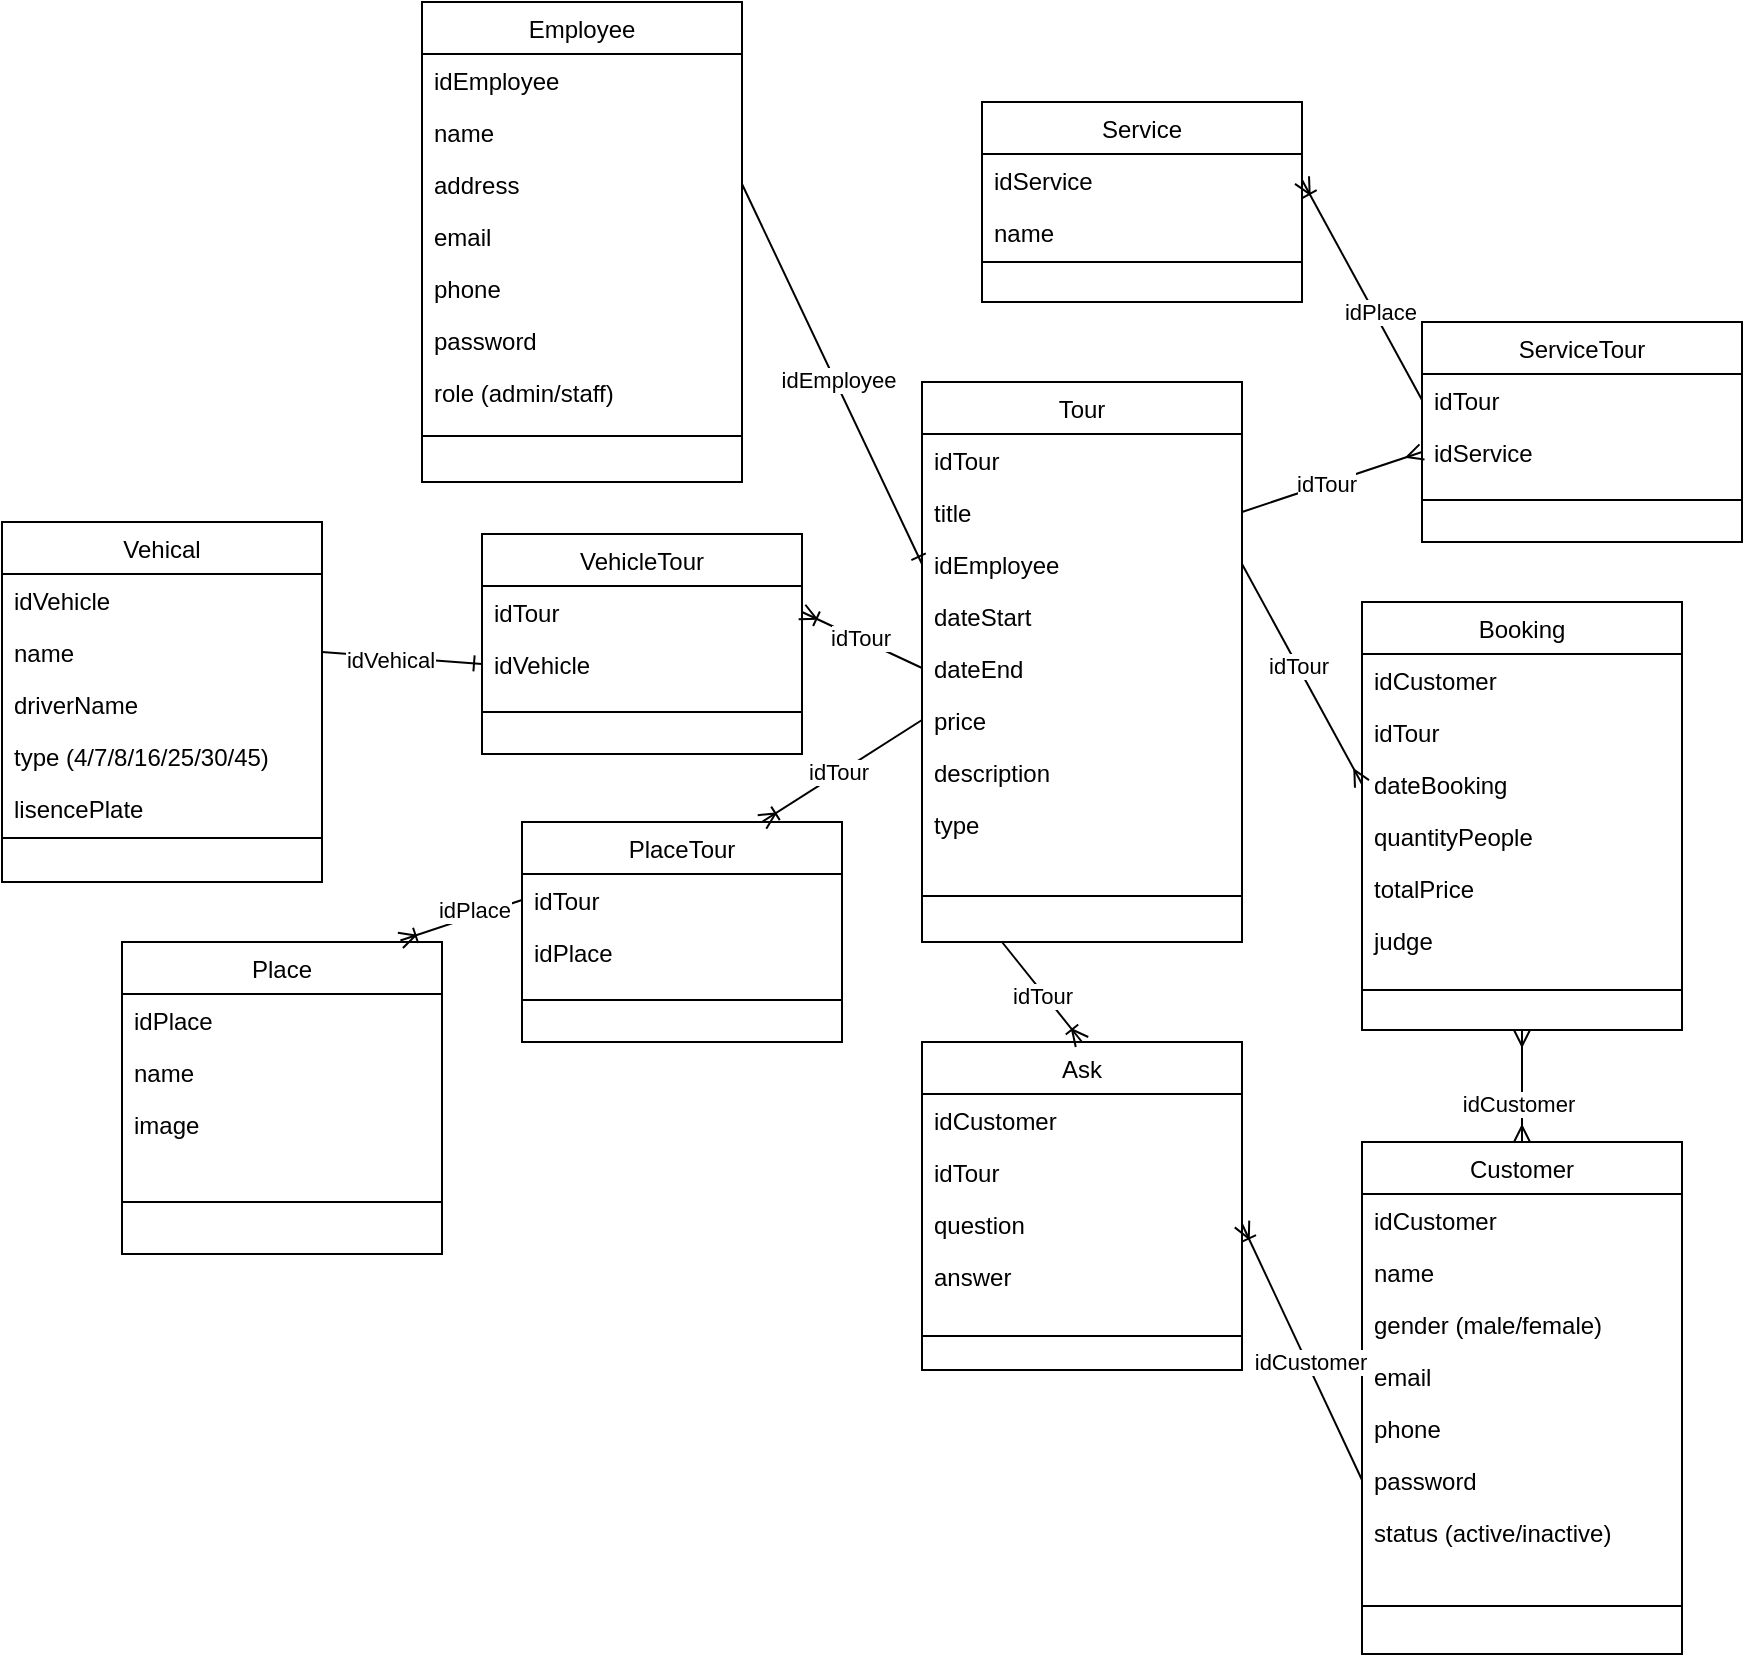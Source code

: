 <mxfile version="20.2.2" type="device"><diagram id="C5RBs43oDa-KdzZeNtuy" name="Page-1"><mxGraphModel dx="2290" dy="963" grid="1" gridSize="10" guides="1" tooltips="1" connect="1" arrows="1" fold="1" page="0" pageScale="1" pageWidth="827" pageHeight="1169" background="none" math="0" shadow="0"><root><mxCell id="WIyWlLk6GJQsqaUBKTNV-0"/><mxCell id="WIyWlLk6GJQsqaUBKTNV-1" parent="WIyWlLk6GJQsqaUBKTNV-0"/><mxCell id="zkfFHV4jXpPFQw0GAbJ--0" value="Employee" style="swimlane;fontStyle=0;align=center;verticalAlign=top;childLayout=stackLayout;horizontal=1;startSize=26;horizontalStack=0;resizeParent=1;resizeLast=0;collapsible=1;marginBottom=0;rounded=0;shadow=0;strokeWidth=1;" parent="WIyWlLk6GJQsqaUBKTNV-1" vertex="1"><mxGeometry x="-200" y="-30" width="160" height="240" as="geometry"><mxRectangle x="230" y="140" width="160" height="26" as="alternateBounds"/></mxGeometry></mxCell><mxCell id="zkfFHV4jXpPFQw0GAbJ--1" value="idEmployee" style="text;align=left;verticalAlign=top;spacingLeft=4;spacingRight=4;overflow=hidden;rotatable=0;points=[[0,0.5],[1,0.5]];portConstraint=eastwest;" parent="zkfFHV4jXpPFQw0GAbJ--0" vertex="1"><mxGeometry y="26" width="160" height="26" as="geometry"/></mxCell><mxCell id="JnTo9AzAGRYdKncFdsCw-2" value="name" style="text;align=left;verticalAlign=top;spacingLeft=4;spacingRight=4;overflow=hidden;rotatable=0;points=[[0,0.5],[1,0.5]];portConstraint=eastwest;" parent="zkfFHV4jXpPFQw0GAbJ--0" vertex="1"><mxGeometry y="52" width="160" height="26" as="geometry"/></mxCell><mxCell id="JnTo9AzAGRYdKncFdsCw-1" value="address" style="text;align=left;verticalAlign=top;spacingLeft=4;spacingRight=4;overflow=hidden;rotatable=0;points=[[0,0.5],[1,0.5]];portConstraint=eastwest;rounded=0;shadow=0;html=0;" parent="zkfFHV4jXpPFQw0GAbJ--0" vertex="1"><mxGeometry y="78" width="160" height="26" as="geometry"/></mxCell><mxCell id="zkfFHV4jXpPFQw0GAbJ--3" value="email" style="text;align=left;verticalAlign=top;spacingLeft=4;spacingRight=4;overflow=hidden;rotatable=0;points=[[0,0.5],[1,0.5]];portConstraint=eastwest;rounded=0;shadow=0;html=0;" parent="zkfFHV4jXpPFQw0GAbJ--0" vertex="1"><mxGeometry y="104" width="160" height="26" as="geometry"/></mxCell><mxCell id="zkfFHV4jXpPFQw0GAbJ--2" value="phone" style="text;align=left;verticalAlign=top;spacingLeft=4;spacingRight=4;overflow=hidden;rotatable=0;points=[[0,0.5],[1,0.5]];portConstraint=eastwest;rounded=0;shadow=0;html=0;" parent="zkfFHV4jXpPFQw0GAbJ--0" vertex="1"><mxGeometry y="130" width="160" height="26" as="geometry"/></mxCell><mxCell id="p67cV8gVgtPu8d2yYtQo-17" value="password" style="text;align=left;verticalAlign=top;spacingLeft=4;spacingRight=4;overflow=hidden;rotatable=0;points=[[0,0.5],[1,0.5]];portConstraint=eastwest;" parent="zkfFHV4jXpPFQw0GAbJ--0" vertex="1"><mxGeometry y="156" width="160" height="26" as="geometry"/></mxCell><mxCell id="JnTo9AzAGRYdKncFdsCw-3" value="role (admin/staff)" style="text;align=left;verticalAlign=top;spacingLeft=4;spacingRight=4;overflow=hidden;rotatable=0;points=[[0,0.5],[1,0.5]];portConstraint=eastwest;" parent="zkfFHV4jXpPFQw0GAbJ--0" vertex="1"><mxGeometry y="182" width="160" height="26" as="geometry"/></mxCell><mxCell id="zkfFHV4jXpPFQw0GAbJ--4" value="" style="line;html=1;strokeWidth=1;align=left;verticalAlign=middle;spacingTop=-1;spacingLeft=3;spacingRight=3;rotatable=0;labelPosition=right;points=[];portConstraint=eastwest;" parent="zkfFHV4jXpPFQw0GAbJ--0" vertex="1"><mxGeometry y="208" width="160" height="18" as="geometry"/></mxCell><mxCell id="zkfFHV4jXpPFQw0GAbJ--17" value="Customer" style="swimlane;fontStyle=0;align=center;verticalAlign=top;childLayout=stackLayout;horizontal=1;startSize=26;horizontalStack=0;resizeParent=1;resizeLast=0;collapsible=1;marginBottom=0;rounded=0;shadow=0;strokeWidth=1;" parent="WIyWlLk6GJQsqaUBKTNV-1" vertex="1"><mxGeometry x="270" y="540" width="160" height="256" as="geometry"><mxRectangle x="550" y="140" width="160" height="26" as="alternateBounds"/></mxGeometry></mxCell><mxCell id="zkfFHV4jXpPFQw0GAbJ--18" value="idCustomer" style="text;align=left;verticalAlign=top;spacingLeft=4;spacingRight=4;overflow=hidden;rotatable=0;points=[[0,0.5],[1,0.5]];portConstraint=eastwest;" parent="zkfFHV4jXpPFQw0GAbJ--17" vertex="1"><mxGeometry y="26" width="160" height="26" as="geometry"/></mxCell><mxCell id="zkfFHV4jXpPFQw0GAbJ--19" value="name" style="text;align=left;verticalAlign=top;spacingLeft=4;spacingRight=4;overflow=hidden;rotatable=0;points=[[0,0.5],[1,0.5]];portConstraint=eastwest;rounded=0;shadow=0;html=0;" parent="zkfFHV4jXpPFQw0GAbJ--17" vertex="1"><mxGeometry y="52" width="160" height="26" as="geometry"/></mxCell><mxCell id="JnTo9AzAGRYdKncFdsCw-105" value="gender (male/female)" style="text;align=left;verticalAlign=top;spacingLeft=4;spacingRight=4;overflow=hidden;rotatable=0;points=[[0,0.5],[1,0.5]];portConstraint=eastwest;rounded=0;shadow=0;html=0;" parent="zkfFHV4jXpPFQw0GAbJ--17" vertex="1"><mxGeometry y="78" width="160" height="26" as="geometry"/></mxCell><mxCell id="zkfFHV4jXpPFQw0GAbJ--21" value="email" style="text;align=left;verticalAlign=top;spacingLeft=4;spacingRight=4;overflow=hidden;rotatable=0;points=[[0,0.5],[1,0.5]];portConstraint=eastwest;rounded=0;shadow=0;html=0;" parent="zkfFHV4jXpPFQw0GAbJ--17" vertex="1"><mxGeometry y="104" width="160" height="26" as="geometry"/></mxCell><mxCell id="zkfFHV4jXpPFQw0GAbJ--22" value="phone" style="text;align=left;verticalAlign=top;spacingLeft=4;spacingRight=4;overflow=hidden;rotatable=0;points=[[0,0.5],[1,0.5]];portConstraint=eastwest;rounded=0;shadow=0;html=0;" parent="zkfFHV4jXpPFQw0GAbJ--17" vertex="1"><mxGeometry y="130" width="160" height="26" as="geometry"/></mxCell><mxCell id="p67cV8gVgtPu8d2yYtQo-16" value="password" style="text;align=left;verticalAlign=top;spacingLeft=4;spacingRight=4;overflow=hidden;rotatable=0;points=[[0,0.5],[1,0.5]];portConstraint=eastwest;" parent="zkfFHV4jXpPFQw0GAbJ--17" vertex="1"><mxGeometry y="156" width="160" height="26" as="geometry"/></mxCell><mxCell id="zkfFHV4jXpPFQw0GAbJ--20" value="status (active/inactive)" style="text;align=left;verticalAlign=top;spacingLeft=4;spacingRight=4;overflow=hidden;rotatable=0;points=[[0,0.5],[1,0.5]];portConstraint=eastwest;rounded=0;shadow=0;html=0;" parent="zkfFHV4jXpPFQw0GAbJ--17" vertex="1"><mxGeometry y="182" width="160" height="26" as="geometry"/></mxCell><mxCell id="zkfFHV4jXpPFQw0GAbJ--23" value="" style="line;html=1;strokeWidth=1;align=left;verticalAlign=middle;spacingTop=-1;spacingLeft=3;spacingRight=3;rotatable=0;labelPosition=right;points=[];portConstraint=eastwest;" parent="zkfFHV4jXpPFQw0GAbJ--17" vertex="1"><mxGeometry y="208" width="160" height="48" as="geometry"/></mxCell><mxCell id="JnTo9AzAGRYdKncFdsCw-4" value="Tour" style="swimlane;fontStyle=0;align=center;verticalAlign=top;childLayout=stackLayout;horizontal=1;startSize=26;horizontalStack=0;resizeParent=1;resizeLast=0;collapsible=1;marginBottom=0;rounded=0;shadow=0;strokeWidth=1;" parent="WIyWlLk6GJQsqaUBKTNV-1" vertex="1"><mxGeometry x="50" y="160" width="160" height="280" as="geometry"><mxRectangle x="230" y="140" width="160" height="26" as="alternateBounds"/></mxGeometry></mxCell><mxCell id="JnTo9AzAGRYdKncFdsCw-5" value="idTour" style="text;align=left;verticalAlign=top;spacingLeft=4;spacingRight=4;overflow=hidden;rotatable=0;points=[[0,0.5],[1,0.5]];portConstraint=eastwest;" parent="JnTo9AzAGRYdKncFdsCw-4" vertex="1"><mxGeometry y="26" width="160" height="26" as="geometry"/></mxCell><mxCell id="JnTo9AzAGRYdKncFdsCw-6" value="title" style="text;align=left;verticalAlign=top;spacingLeft=4;spacingRight=4;overflow=hidden;rotatable=0;points=[[0,0.5],[1,0.5]];portConstraint=eastwest;" parent="JnTo9AzAGRYdKncFdsCw-4" vertex="1"><mxGeometry y="52" width="160" height="26" as="geometry"/></mxCell><mxCell id="JnTo9AzAGRYdKncFdsCw-10" value="idEmployee" style="text;align=left;verticalAlign=top;spacingLeft=4;spacingRight=4;overflow=hidden;rotatable=0;points=[[0,0.5],[1,0.5]];portConstraint=eastwest;" parent="JnTo9AzAGRYdKncFdsCw-4" vertex="1"><mxGeometry y="78" width="160" height="26" as="geometry"/></mxCell><mxCell id="JnTo9AzAGRYdKncFdsCw-12" value="dateStart" style="text;align=left;verticalAlign=top;spacingLeft=4;spacingRight=4;overflow=hidden;rotatable=0;points=[[0,0.5],[1,0.5]];portConstraint=eastwest;rounded=0;shadow=0;html=0;" parent="JnTo9AzAGRYdKncFdsCw-4" vertex="1"><mxGeometry y="104" width="160" height="26" as="geometry"/></mxCell><mxCell id="JnTo9AzAGRYdKncFdsCw-13" value="dateEnd" style="text;align=left;verticalAlign=top;spacingLeft=4;spacingRight=4;overflow=hidden;rotatable=0;points=[[0,0.5],[1,0.5]];portConstraint=eastwest;rounded=0;shadow=0;html=0;" parent="JnTo9AzAGRYdKncFdsCw-4" vertex="1"><mxGeometry y="130" width="160" height="26" as="geometry"/></mxCell><mxCell id="JnTo9AzAGRYdKncFdsCw-52" value="price" style="text;align=left;verticalAlign=top;spacingLeft=4;spacingRight=4;overflow=hidden;rotatable=0;points=[[0,0.5],[1,0.5]];portConstraint=eastwest;rounded=0;shadow=0;html=0;" parent="JnTo9AzAGRYdKncFdsCw-4" vertex="1"><mxGeometry y="156" width="160" height="26" as="geometry"/></mxCell><mxCell id="JnTo9AzAGRYdKncFdsCw-32" value="description" style="text;align=left;verticalAlign=top;spacingLeft=4;spacingRight=4;overflow=hidden;rotatable=0;points=[[0,0.5],[1,0.5]];portConstraint=eastwest;rounded=0;shadow=0;html=0;" parent="JnTo9AzAGRYdKncFdsCw-4" vertex="1"><mxGeometry y="182" width="160" height="26" as="geometry"/></mxCell><mxCell id="EtyASAX-h4wp_pGdXA6v-38" value="type" style="text;align=left;verticalAlign=top;spacingLeft=4;spacingRight=4;overflow=hidden;rotatable=0;points=[[0,0.5],[1,0.5]];portConstraint=eastwest;rounded=0;shadow=0;html=0;" parent="JnTo9AzAGRYdKncFdsCw-4" vertex="1"><mxGeometry y="208" width="160" height="26" as="geometry"/></mxCell><mxCell id="JnTo9AzAGRYdKncFdsCw-11" value="" style="line;html=1;strokeWidth=1;align=left;verticalAlign=middle;spacingTop=-1;spacingLeft=3;spacingRight=3;rotatable=0;labelPosition=right;points=[];portConstraint=eastwest;" parent="JnTo9AzAGRYdKncFdsCw-4" vertex="1"><mxGeometry y="234" width="160" height="46" as="geometry"/></mxCell><mxCell id="JnTo9AzAGRYdKncFdsCw-14" value="Place" style="swimlane;fontStyle=0;align=center;verticalAlign=top;childLayout=stackLayout;horizontal=1;startSize=26;horizontalStack=0;resizeParent=1;resizeLast=0;collapsible=1;marginBottom=0;rounded=0;shadow=0;strokeWidth=1;" parent="WIyWlLk6GJQsqaUBKTNV-1" vertex="1"><mxGeometry x="-350" y="440" width="160" height="156" as="geometry"><mxRectangle x="550" y="140" width="160" height="26" as="alternateBounds"/></mxGeometry></mxCell><mxCell id="JnTo9AzAGRYdKncFdsCw-15" value="idPlace" style="text;align=left;verticalAlign=top;spacingLeft=4;spacingRight=4;overflow=hidden;rotatable=0;points=[[0,0.5],[1,0.5]];portConstraint=eastwest;" parent="JnTo9AzAGRYdKncFdsCw-14" vertex="1"><mxGeometry y="26" width="160" height="26" as="geometry"/></mxCell><mxCell id="JnTo9AzAGRYdKncFdsCw-16" value="name" style="text;align=left;verticalAlign=top;spacingLeft=4;spacingRight=4;overflow=hidden;rotatable=0;points=[[0,0.5],[1,0.5]];portConstraint=eastwest;rounded=0;shadow=0;html=0;" parent="JnTo9AzAGRYdKncFdsCw-14" vertex="1"><mxGeometry y="52" width="160" height="26" as="geometry"/></mxCell><mxCell id="p67cV8gVgtPu8d2yYtQo-1" value="image" style="text;align=left;verticalAlign=top;spacingLeft=4;spacingRight=4;overflow=hidden;rotatable=0;points=[[0,0.5],[1,0.5]];portConstraint=eastwest;rounded=0;shadow=0;html=0;" parent="JnTo9AzAGRYdKncFdsCw-14" vertex="1"><mxGeometry y="78" width="160" height="26" as="geometry"/></mxCell><mxCell id="JnTo9AzAGRYdKncFdsCw-20" value="" style="line;html=1;strokeWidth=1;align=left;verticalAlign=middle;spacingTop=-1;spacingLeft=3;spacingRight=3;rotatable=0;labelPosition=right;points=[];portConstraint=eastwest;" parent="JnTo9AzAGRYdKncFdsCw-14" vertex="1"><mxGeometry y="104" width="160" height="52" as="geometry"/></mxCell><mxCell id="JnTo9AzAGRYdKncFdsCw-21" value="Vehical" style="swimlane;fontStyle=0;align=center;verticalAlign=top;childLayout=stackLayout;horizontal=1;startSize=26;horizontalStack=0;resizeParent=1;resizeLast=0;collapsible=1;marginBottom=0;rounded=0;shadow=0;strokeWidth=1;" parent="WIyWlLk6GJQsqaUBKTNV-1" vertex="1"><mxGeometry x="-410" y="230" width="160" height="180" as="geometry"><mxRectangle x="550" y="140" width="160" height="26" as="alternateBounds"/></mxGeometry></mxCell><mxCell id="JnTo9AzAGRYdKncFdsCw-22" value="idVehicle" style="text;align=left;verticalAlign=top;spacingLeft=4;spacingRight=4;overflow=hidden;rotatable=0;points=[[0,0.5],[1,0.5]];portConstraint=eastwest;" parent="JnTo9AzAGRYdKncFdsCw-21" vertex="1"><mxGeometry y="26" width="160" height="26" as="geometry"/></mxCell><mxCell id="JnTo9AzAGRYdKncFdsCw-23" value="name" style="text;align=left;verticalAlign=top;spacingLeft=4;spacingRight=4;overflow=hidden;rotatable=0;points=[[0,0.5],[1,0.5]];portConstraint=eastwest;rounded=0;shadow=0;html=0;" parent="JnTo9AzAGRYdKncFdsCw-21" vertex="1"><mxGeometry y="52" width="160" height="26" as="geometry"/></mxCell><mxCell id="JnTo9AzAGRYdKncFdsCw-30" value="driverName" style="text;align=left;verticalAlign=top;spacingLeft=4;spacingRight=4;overflow=hidden;rotatable=0;points=[[0,0.5],[1,0.5]];portConstraint=eastwest;rounded=0;shadow=0;html=0;" parent="JnTo9AzAGRYdKncFdsCw-21" vertex="1"><mxGeometry y="78" width="160" height="26" as="geometry"/></mxCell><mxCell id="JnTo9AzAGRYdKncFdsCw-29" value="type (4/7/8/16/25/30/45)" style="text;align=left;verticalAlign=top;spacingLeft=4;spacingRight=4;overflow=hidden;rotatable=0;points=[[0,0.5],[1,0.5]];portConstraint=eastwest;rounded=0;shadow=0;html=0;" parent="JnTo9AzAGRYdKncFdsCw-21" vertex="1"><mxGeometry y="104" width="160" height="26" as="geometry"/></mxCell><mxCell id="JnTo9AzAGRYdKncFdsCw-31" value="lisencePlate" style="text;align=left;verticalAlign=top;spacingLeft=4;spacingRight=4;overflow=hidden;rotatable=0;points=[[0,0.5],[1,0.5]];portConstraint=eastwest;rounded=0;shadow=0;html=0;" parent="JnTo9AzAGRYdKncFdsCw-21" vertex="1"><mxGeometry y="130" width="160" height="26" as="geometry"/></mxCell><mxCell id="JnTo9AzAGRYdKncFdsCw-24" value="" style="line;html=1;strokeWidth=1;align=left;verticalAlign=middle;spacingTop=-1;spacingLeft=3;spacingRight=3;rotatable=0;labelPosition=right;points=[];portConstraint=eastwest;" parent="JnTo9AzAGRYdKncFdsCw-21" vertex="1"><mxGeometry y="156" width="160" height="4" as="geometry"/></mxCell><mxCell id="JnTo9AzAGRYdKncFdsCw-33" value="Booking" style="swimlane;fontStyle=0;align=center;verticalAlign=top;childLayout=stackLayout;horizontal=1;startSize=26;horizontalStack=0;resizeParent=1;resizeLast=0;collapsible=1;marginBottom=0;rounded=0;shadow=0;strokeWidth=1;" parent="WIyWlLk6GJQsqaUBKTNV-1" vertex="1"><mxGeometry x="270" y="270" width="160" height="214" as="geometry"><mxRectangle x="254" y="260" width="160" height="26" as="alternateBounds"/></mxGeometry></mxCell><mxCell id="JnTo9AzAGRYdKncFdsCw-34" value="idCustomer" style="text;align=left;verticalAlign=top;spacingLeft=4;spacingRight=4;overflow=hidden;rotatable=0;points=[[0,0.5],[1,0.5]];portConstraint=eastwest;" parent="JnTo9AzAGRYdKncFdsCw-33" vertex="1"><mxGeometry y="26" width="160" height="26" as="geometry"/></mxCell><mxCell id="DljnzCUu8gNRqJNU7ADs-1" value="idTour" style="text;align=left;verticalAlign=top;spacingLeft=4;spacingRight=4;overflow=hidden;rotatable=0;points=[[0,0.5],[1,0.5]];portConstraint=eastwest;rounded=0;shadow=0;html=0;" parent="JnTo9AzAGRYdKncFdsCw-33" vertex="1"><mxGeometry y="52" width="160" height="26" as="geometry"/></mxCell><mxCell id="p67cV8gVgtPu8d2yYtQo-19" value="dateBooking" style="text;align=left;verticalAlign=top;spacingLeft=4;spacingRight=4;overflow=hidden;rotatable=0;points=[[0,0.5],[1,0.5]];portConstraint=eastwest;rounded=0;shadow=0;html=0;" parent="JnTo9AzAGRYdKncFdsCw-33" vertex="1"><mxGeometry y="78" width="160" height="26" as="geometry"/></mxCell><mxCell id="p67cV8gVgtPu8d2yYtQo-33" value="quantityPeople" style="text;align=left;verticalAlign=top;spacingLeft=4;spacingRight=4;overflow=hidden;rotatable=0;points=[[0,0.5],[1,0.5]];portConstraint=eastwest;rounded=0;shadow=0;html=0;" parent="JnTo9AzAGRYdKncFdsCw-33" vertex="1"><mxGeometry y="104" width="160" height="26" as="geometry"/></mxCell><mxCell id="p67cV8gVgtPu8d2yYtQo-34" value="totalPrice" style="text;align=left;verticalAlign=top;spacingLeft=4;spacingRight=4;overflow=hidden;rotatable=0;points=[[0,0.5],[1,0.5]];portConstraint=eastwest;rounded=0;shadow=0;html=0;" parent="JnTo9AzAGRYdKncFdsCw-33" vertex="1"><mxGeometry y="130" width="160" height="26" as="geometry"/></mxCell><mxCell id="DljnzCUu8gNRqJNU7ADs-0" value="judge" style="text;align=left;verticalAlign=top;spacingLeft=4;spacingRight=4;overflow=hidden;rotatable=0;points=[[0,0.5],[1,0.5]];portConstraint=eastwest;rounded=0;shadow=0;html=0;" parent="JnTo9AzAGRYdKncFdsCw-33" vertex="1"><mxGeometry y="156" width="160" height="26" as="geometry"/></mxCell><mxCell id="JnTo9AzAGRYdKncFdsCw-39" value="" style="line;html=1;strokeWidth=1;align=left;verticalAlign=middle;spacingTop=-1;spacingLeft=3;spacingRight=3;rotatable=0;labelPosition=right;points=[];portConstraint=eastwest;" parent="JnTo9AzAGRYdKncFdsCw-33" vertex="1"><mxGeometry y="182" width="160" height="24" as="geometry"/></mxCell><mxCell id="JnTo9AzAGRYdKncFdsCw-73" value="" style="fontSize=12;html=1;endArrow=ERone;endFill=1;rounded=0;exitX=1;exitY=0.5;exitDx=0;exitDy=0;entryX=0;entryY=0.5;entryDx=0;entryDy=0;" parent="WIyWlLk6GJQsqaUBKTNV-1" source="JnTo9AzAGRYdKncFdsCw-1" target="JnTo9AzAGRYdKncFdsCw-10" edge="1"><mxGeometry width="100" height="100" relative="1" as="geometry"><mxPoint x="540" y="611" as="sourcePoint"/><mxPoint x="40" y="540" as="targetPoint"/></mxGeometry></mxCell><mxCell id="JnTo9AzAGRYdKncFdsCw-75" value="idEmployee" style="edgeLabel;html=1;align=center;verticalAlign=middle;resizable=0;points=[];" parent="JnTo9AzAGRYdKncFdsCw-73" vertex="1" connectable="0"><mxGeometry x="0.031" relative="1" as="geometry"><mxPoint x="1" as="offset"/></mxGeometry></mxCell><mxCell id="JnTo9AzAGRYdKncFdsCw-76" value="" style="fontSize=12;html=1;endArrow=ERone;endFill=1;rounded=0;exitX=1;exitY=0.5;exitDx=0;exitDy=0;entryX=0;entryY=0.5;entryDx=0;entryDy=0;" parent="WIyWlLk6GJQsqaUBKTNV-1" source="JnTo9AzAGRYdKncFdsCw-23" target="EtyASAX-h4wp_pGdXA6v-19" edge="1"><mxGeometry width="100" height="100" relative="1" as="geometry"><mxPoint x="550" y="621" as="sourcePoint"/><mxPoint x="-430" y="370" as="targetPoint"/></mxGeometry></mxCell><mxCell id="JnTo9AzAGRYdKncFdsCw-79" value="idVehical" style="edgeLabel;html=1;align=center;verticalAlign=middle;resizable=0;points=[];" parent="JnTo9AzAGRYdKncFdsCw-76" vertex="1" connectable="0"><mxGeometry x="0.25" y="-2" relative="1" as="geometry"><mxPoint x="-16" y="-2" as="offset"/></mxGeometry></mxCell><mxCell id="p67cV8gVgtPu8d2yYtQo-9" value="" style="fontSize=12;html=1;endArrow=ERoneToMany;endFill=0;rounded=0;exitX=0;exitY=0.5;exitDx=0;exitDy=0;entryX=0.87;entryY=-0.005;entryDx=0;entryDy=0;entryPerimeter=0;" parent="WIyWlLk6GJQsqaUBKTNV-1" source="EtyASAX-h4wp_pGdXA6v-11" target="JnTo9AzAGRYdKncFdsCw-14" edge="1"><mxGeometry width="100" height="100" relative="1" as="geometry"><mxPoint x="-210" y="650" as="sourcePoint"/><mxPoint x="-270" y="590" as="targetPoint"/></mxGeometry></mxCell><mxCell id="p67cV8gVgtPu8d2yYtQo-14" value="idPlace" style="edgeLabel;html=1;align=center;verticalAlign=middle;resizable=0;points=[];" parent="p67cV8gVgtPu8d2yYtQo-9" vertex="1" connectable="0"><mxGeometry x="-0.218" y="-3" relative="1" as="geometry"><mxPoint as="offset"/></mxGeometry></mxCell><mxCell id="p67cV8gVgtPu8d2yYtQo-36" value="" style="fontSize=12;html=1;endArrow=ERmany;startArrow=ERmany;rounded=0;exitX=0.5;exitY=0;exitDx=0;exitDy=0;entryX=0.5;entryY=1;entryDx=0;entryDy=0;" parent="WIyWlLk6GJQsqaUBKTNV-1" source="zkfFHV4jXpPFQw0GAbJ--17" target="JnTo9AzAGRYdKncFdsCw-33" edge="1"><mxGeometry width="100" height="100" relative="1" as="geometry"><mxPoint x="420" y="600" as="sourcePoint"/><mxPoint x="520" y="500" as="targetPoint"/></mxGeometry></mxCell><mxCell id="p67cV8gVgtPu8d2yYtQo-39" value="idCustomer" style="edgeLabel;html=1;align=center;verticalAlign=middle;resizable=0;points=[];" parent="p67cV8gVgtPu8d2yYtQo-36" vertex="1" connectable="0"><mxGeometry x="-0.305" y="2" relative="1" as="geometry"><mxPoint as="offset"/></mxGeometry></mxCell><mxCell id="p67cV8gVgtPu8d2yYtQo-37" value="" style="fontSize=12;html=1;endArrow=ERmany;rounded=0;exitX=1;exitY=0.5;exitDx=0;exitDy=0;entryX=0;entryY=0.5;entryDx=0;entryDy=0;" parent="WIyWlLk6GJQsqaUBKTNV-1" source="JnTo9AzAGRYdKncFdsCw-10" target="p67cV8gVgtPu8d2yYtQo-19" edge="1"><mxGeometry width="100" height="100" relative="1" as="geometry"><mxPoint x="190" y="530" as="sourcePoint"/><mxPoint x="290" y="430" as="targetPoint"/></mxGeometry></mxCell><mxCell id="p67cV8gVgtPu8d2yYtQo-38" value="idTour" style="edgeLabel;html=1;align=center;verticalAlign=middle;resizable=0;points=[];" parent="p67cV8gVgtPu8d2yYtQo-37" vertex="1" connectable="0"><mxGeometry x="-0.073" relative="1" as="geometry"><mxPoint as="offset"/></mxGeometry></mxCell><mxCell id="EtyASAX-h4wp_pGdXA6v-0" value="Ask" style="swimlane;fontStyle=0;align=center;verticalAlign=top;childLayout=stackLayout;horizontal=1;startSize=26;horizontalStack=0;resizeParent=1;resizeLast=0;collapsible=1;marginBottom=0;rounded=0;shadow=0;strokeWidth=1;" parent="WIyWlLk6GJQsqaUBKTNV-1" vertex="1"><mxGeometry x="50" y="490" width="160" height="164" as="geometry"><mxRectangle x="550" y="140" width="160" height="26" as="alternateBounds"/></mxGeometry></mxCell><mxCell id="EtyASAX-h4wp_pGdXA6v-1" value="idCustomer" style="text;align=left;verticalAlign=top;spacingLeft=4;spacingRight=4;overflow=hidden;rotatable=0;points=[[0,0.5],[1,0.5]];portConstraint=eastwest;rounded=0;shadow=0;html=0;" parent="EtyASAX-h4wp_pGdXA6v-0" vertex="1"><mxGeometry y="26" width="160" height="26" as="geometry"/></mxCell><mxCell id="EtyASAX-h4wp_pGdXA6v-2" value="idTour" style="text;align=left;verticalAlign=top;spacingLeft=4;spacingRight=4;overflow=hidden;rotatable=0;points=[[0,0.5],[1,0.5]];portConstraint=eastwest;rounded=0;shadow=0;html=0;" parent="EtyASAX-h4wp_pGdXA6v-0" vertex="1"><mxGeometry y="52" width="160" height="26" as="geometry"/></mxCell><mxCell id="EtyASAX-h4wp_pGdXA6v-3" value="question" style="text;align=left;verticalAlign=top;spacingLeft=4;spacingRight=4;overflow=hidden;rotatable=0;points=[[0,0.5],[1,0.5]];portConstraint=eastwest;rounded=0;shadow=0;html=0;" parent="EtyASAX-h4wp_pGdXA6v-0" vertex="1"><mxGeometry y="78" width="160" height="26" as="geometry"/></mxCell><mxCell id="EtyASAX-h4wp_pGdXA6v-9" value="answer" style="text;align=left;verticalAlign=top;spacingLeft=4;spacingRight=4;overflow=hidden;rotatable=0;points=[[0,0.5],[1,0.5]];portConstraint=eastwest;rounded=0;shadow=0;html=0;" parent="EtyASAX-h4wp_pGdXA6v-0" vertex="1"><mxGeometry y="104" width="160" height="26" as="geometry"/></mxCell><mxCell id="EtyASAX-h4wp_pGdXA6v-4" value="" style="line;html=1;strokeWidth=1;align=left;verticalAlign=middle;spacingTop=-1;spacingLeft=3;spacingRight=3;rotatable=0;labelPosition=right;points=[];portConstraint=eastwest;" parent="EtyASAX-h4wp_pGdXA6v-0" vertex="1"><mxGeometry y="130" width="160" height="34" as="geometry"/></mxCell><mxCell id="EtyASAX-h4wp_pGdXA6v-5" value="" style="fontSize=12;html=1;endArrow=ERoneToMany;rounded=0;exitX=0.25;exitY=1;exitDx=0;exitDy=0;entryX=0.5;entryY=0;entryDx=0;entryDy=0;" parent="WIyWlLk6GJQsqaUBKTNV-1" source="JnTo9AzAGRYdKncFdsCw-4" target="EtyASAX-h4wp_pGdXA6v-0" edge="1"><mxGeometry width="100" height="100" relative="1" as="geometry"><mxPoint x="140" y="476" as="sourcePoint"/><mxPoint x="330" y="570" as="targetPoint"/></mxGeometry></mxCell><mxCell id="EtyASAX-h4wp_pGdXA6v-6" value="idTour" style="edgeLabel;html=1;align=center;verticalAlign=middle;resizable=0;points=[];" parent="EtyASAX-h4wp_pGdXA6v-5" vertex="1" connectable="0"><mxGeometry x="0.039" y="-1" relative="1" as="geometry"><mxPoint as="offset"/></mxGeometry></mxCell><mxCell id="EtyASAX-h4wp_pGdXA6v-7" value="" style="fontSize=12;html=1;endArrow=ERoneToMany;rounded=0;entryX=1;entryY=0.5;entryDx=0;entryDy=0;exitX=0;exitY=0.5;exitDx=0;exitDy=0;" parent="WIyWlLk6GJQsqaUBKTNV-1" source="p67cV8gVgtPu8d2yYtQo-16" target="EtyASAX-h4wp_pGdXA6v-3" edge="1"><mxGeometry width="100" height="100" relative="1" as="geometry"><mxPoint x="500" y="670" as="sourcePoint"/><mxPoint x="390" y="601" as="targetPoint"/></mxGeometry></mxCell><mxCell id="EtyASAX-h4wp_pGdXA6v-8" value="idCustomer" style="edgeLabel;html=1;align=center;verticalAlign=middle;resizable=0;points=[];" parent="EtyASAX-h4wp_pGdXA6v-7" vertex="1" connectable="0"><mxGeometry x="-0.085" y="-1" relative="1" as="geometry"><mxPoint as="offset"/></mxGeometry></mxCell><mxCell id="EtyASAX-h4wp_pGdXA6v-10" value="PlaceTour" style="swimlane;fontStyle=0;align=center;verticalAlign=top;childLayout=stackLayout;horizontal=1;startSize=26;horizontalStack=0;resizeParent=1;resizeLast=0;collapsible=1;marginBottom=0;rounded=0;shadow=0;strokeWidth=1;" parent="WIyWlLk6GJQsqaUBKTNV-1" vertex="1"><mxGeometry x="-150" y="380" width="160" height="110" as="geometry"><mxRectangle x="550" y="140" width="160" height="26" as="alternateBounds"/></mxGeometry></mxCell><mxCell id="EtyASAX-h4wp_pGdXA6v-11" value="idTour" style="text;align=left;verticalAlign=top;spacingLeft=4;spacingRight=4;overflow=hidden;rotatable=0;points=[[0,0.5],[1,0.5]];portConstraint=eastwest;" parent="EtyASAX-h4wp_pGdXA6v-10" vertex="1"><mxGeometry y="26" width="160" height="26" as="geometry"/></mxCell><mxCell id="EtyASAX-h4wp_pGdXA6v-12" value="idPlace" style="text;align=left;verticalAlign=top;spacingLeft=4;spacingRight=4;overflow=hidden;rotatable=0;points=[[0,0.5],[1,0.5]];portConstraint=eastwest;rounded=0;shadow=0;html=0;" parent="EtyASAX-h4wp_pGdXA6v-10" vertex="1"><mxGeometry y="52" width="160" height="26" as="geometry"/></mxCell><mxCell id="EtyASAX-h4wp_pGdXA6v-14" value="" style="line;html=1;strokeWidth=1;align=left;verticalAlign=middle;spacingTop=-1;spacingLeft=3;spacingRight=3;rotatable=0;labelPosition=right;points=[];portConstraint=eastwest;" parent="EtyASAX-h4wp_pGdXA6v-10" vertex="1"><mxGeometry y="78" width="160" height="22" as="geometry"/></mxCell><mxCell id="EtyASAX-h4wp_pGdXA6v-15" value="" style="fontSize=12;html=1;endArrow=ERoneToMany;rounded=0;exitX=0;exitY=0.5;exitDx=0;exitDy=0;entryX=0.75;entryY=0;entryDx=0;entryDy=0;" parent="WIyWlLk6GJQsqaUBKTNV-1" source="JnTo9AzAGRYdKncFdsCw-52" target="EtyASAX-h4wp_pGdXA6v-10" edge="1"><mxGeometry width="100" height="100" relative="1" as="geometry"><mxPoint x="50" y="277" as="sourcePoint"/><mxPoint x="80" y="590" as="targetPoint"/></mxGeometry></mxCell><mxCell id="EtyASAX-h4wp_pGdXA6v-16" value="idTour" style="edgeLabel;html=1;align=center;verticalAlign=middle;resizable=0;points=[];" parent="EtyASAX-h4wp_pGdXA6v-15" vertex="1" connectable="0"><mxGeometry x="0.039" y="-1" relative="1" as="geometry"><mxPoint as="offset"/></mxGeometry></mxCell><mxCell id="EtyASAX-h4wp_pGdXA6v-17" value="VehicleTour" style="swimlane;fontStyle=0;align=center;verticalAlign=top;childLayout=stackLayout;horizontal=1;startSize=26;horizontalStack=0;resizeParent=1;resizeLast=0;collapsible=1;marginBottom=0;rounded=0;shadow=0;strokeWidth=1;" parent="WIyWlLk6GJQsqaUBKTNV-1" vertex="1"><mxGeometry x="-170" y="236" width="160" height="110" as="geometry"><mxRectangle x="550" y="140" width="160" height="26" as="alternateBounds"/></mxGeometry></mxCell><mxCell id="EtyASAX-h4wp_pGdXA6v-18" value="idTour" style="text;align=left;verticalAlign=top;spacingLeft=4;spacingRight=4;overflow=hidden;rotatable=0;points=[[0,0.5],[1,0.5]];portConstraint=eastwest;" parent="EtyASAX-h4wp_pGdXA6v-17" vertex="1"><mxGeometry y="26" width="160" height="26" as="geometry"/></mxCell><mxCell id="EtyASAX-h4wp_pGdXA6v-19" value="idVehicle" style="text;align=left;verticalAlign=top;spacingLeft=4;spacingRight=4;overflow=hidden;rotatable=0;points=[[0,0.5],[1,0.5]];portConstraint=eastwest;rounded=0;shadow=0;html=0;" parent="EtyASAX-h4wp_pGdXA6v-17" vertex="1"><mxGeometry y="52" width="160" height="26" as="geometry"/></mxCell><mxCell id="EtyASAX-h4wp_pGdXA6v-20" value="" style="line;html=1;strokeWidth=1;align=left;verticalAlign=middle;spacingTop=-1;spacingLeft=3;spacingRight=3;rotatable=0;labelPosition=right;points=[];portConstraint=eastwest;" parent="EtyASAX-h4wp_pGdXA6v-17" vertex="1"><mxGeometry y="78" width="160" height="22" as="geometry"/></mxCell><mxCell id="EtyASAX-h4wp_pGdXA6v-21" value="" style="fontSize=12;html=1;endArrow=ERoneToMany;rounded=0;exitX=0;exitY=0.5;exitDx=0;exitDy=0;entryX=1;entryY=0.5;entryDx=0;entryDy=0;" parent="WIyWlLk6GJQsqaUBKTNV-1" source="JnTo9AzAGRYdKncFdsCw-13" target="EtyASAX-h4wp_pGdXA6v-18" edge="1"><mxGeometry width="100" height="100" relative="1" as="geometry"><mxPoint x="50" y="277" as="sourcePoint"/><mxPoint x="-120" y="520" as="targetPoint"/></mxGeometry></mxCell><mxCell id="EtyASAX-h4wp_pGdXA6v-22" value="idTour" style="edgeLabel;html=1;align=center;verticalAlign=middle;resizable=0;points=[];" parent="EtyASAX-h4wp_pGdXA6v-21" vertex="1" connectable="0"><mxGeometry x="0.039" y="-1" relative="1" as="geometry"><mxPoint as="offset"/></mxGeometry></mxCell><mxCell id="EtyASAX-h4wp_pGdXA6v-23" value="Service" style="swimlane;fontStyle=0;align=center;verticalAlign=top;childLayout=stackLayout;horizontal=1;startSize=26;horizontalStack=0;resizeParent=1;resizeLast=0;collapsible=1;marginBottom=0;rounded=0;shadow=0;strokeWidth=1;" parent="WIyWlLk6GJQsqaUBKTNV-1" vertex="1"><mxGeometry x="80" y="20" width="160" height="100" as="geometry"><mxRectangle x="550" y="140" width="160" height="26" as="alternateBounds"/></mxGeometry></mxCell><mxCell id="EtyASAX-h4wp_pGdXA6v-24" value="idService" style="text;align=left;verticalAlign=top;spacingLeft=4;spacingRight=4;overflow=hidden;rotatable=0;points=[[0,0.5],[1,0.5]];portConstraint=eastwest;" parent="EtyASAX-h4wp_pGdXA6v-23" vertex="1"><mxGeometry y="26" width="160" height="26" as="geometry"/></mxCell><mxCell id="EtyASAX-h4wp_pGdXA6v-25" value="name" style="text;align=left;verticalAlign=top;spacingLeft=4;spacingRight=4;overflow=hidden;rotatable=0;points=[[0,0.5],[1,0.5]];portConstraint=eastwest;rounded=0;shadow=0;html=0;" parent="EtyASAX-h4wp_pGdXA6v-23" vertex="1"><mxGeometry y="52" width="160" height="26" as="geometry"/></mxCell><mxCell id="EtyASAX-h4wp_pGdXA6v-29" value="" style="line;html=1;strokeWidth=1;align=left;verticalAlign=middle;spacingTop=-1;spacingLeft=3;spacingRight=3;rotatable=0;labelPosition=right;points=[];portConstraint=eastwest;" parent="EtyASAX-h4wp_pGdXA6v-23" vertex="1"><mxGeometry y="78" width="160" height="4" as="geometry"/></mxCell><mxCell id="EtyASAX-h4wp_pGdXA6v-30" value="ServiceTour" style="swimlane;fontStyle=0;align=center;verticalAlign=top;childLayout=stackLayout;horizontal=1;startSize=26;horizontalStack=0;resizeParent=1;resizeLast=0;collapsible=1;marginBottom=0;rounded=0;shadow=0;strokeWidth=1;" parent="WIyWlLk6GJQsqaUBKTNV-1" vertex="1"><mxGeometry x="300" y="130" width="160" height="110" as="geometry"><mxRectangle x="550" y="140" width="160" height="26" as="alternateBounds"/></mxGeometry></mxCell><mxCell id="EtyASAX-h4wp_pGdXA6v-31" value="idTour" style="text;align=left;verticalAlign=top;spacingLeft=4;spacingRight=4;overflow=hidden;rotatable=0;points=[[0,0.5],[1,0.5]];portConstraint=eastwest;" parent="EtyASAX-h4wp_pGdXA6v-30" vertex="1"><mxGeometry y="26" width="160" height="26" as="geometry"/></mxCell><mxCell id="EtyASAX-h4wp_pGdXA6v-32" value="idService" style="text;align=left;verticalAlign=top;spacingLeft=4;spacingRight=4;overflow=hidden;rotatable=0;points=[[0,0.5],[1,0.5]];portConstraint=eastwest;rounded=0;shadow=0;html=0;" parent="EtyASAX-h4wp_pGdXA6v-30" vertex="1"><mxGeometry y="52" width="160" height="26" as="geometry"/></mxCell><mxCell id="EtyASAX-h4wp_pGdXA6v-33" value="" style="line;html=1;strokeWidth=1;align=left;verticalAlign=middle;spacingTop=-1;spacingLeft=3;spacingRight=3;rotatable=0;labelPosition=right;points=[];portConstraint=eastwest;" parent="EtyASAX-h4wp_pGdXA6v-30" vertex="1"><mxGeometry y="78" width="160" height="22" as="geometry"/></mxCell><mxCell id="EtyASAX-h4wp_pGdXA6v-34" value="" style="fontSize=12;html=1;endArrow=ERmany;rounded=0;exitX=1;exitY=0.5;exitDx=0;exitDy=0;entryX=0;entryY=0.5;entryDx=0;entryDy=0;" parent="WIyWlLk6GJQsqaUBKTNV-1" source="JnTo9AzAGRYdKncFdsCw-6" target="EtyASAX-h4wp_pGdXA6v-32" edge="1"><mxGeometry width="100" height="100" relative="1" as="geometry"><mxPoint x="220" y="261" as="sourcePoint"/><mxPoint x="320" y="367" as="targetPoint"/></mxGeometry></mxCell><mxCell id="EtyASAX-h4wp_pGdXA6v-35" value="idTour" style="edgeLabel;html=1;align=center;verticalAlign=middle;resizable=0;points=[];" parent="EtyASAX-h4wp_pGdXA6v-34" vertex="1" connectable="0"><mxGeometry x="-0.073" relative="1" as="geometry"><mxPoint as="offset"/></mxGeometry></mxCell><mxCell id="EtyASAX-h4wp_pGdXA6v-36" value="" style="fontSize=12;html=1;endArrow=ERoneToMany;endFill=0;rounded=0;entryX=1;entryY=0.5;entryDx=0;entryDy=0;exitX=0;exitY=0.5;exitDx=0;exitDy=0;" parent="WIyWlLk6GJQsqaUBKTNV-1" source="EtyASAX-h4wp_pGdXA6v-31" target="EtyASAX-h4wp_pGdXA6v-24" edge="1"><mxGeometry width="100" height="100" relative="1" as="geometry"><mxPoint x="540" y="160" as="sourcePoint"/><mxPoint x="470" y="231" as="targetPoint"/></mxGeometry></mxCell><mxCell id="EtyASAX-h4wp_pGdXA6v-37" value="idPlace" style="edgeLabel;html=1;align=center;verticalAlign=middle;resizable=0;points=[];" parent="EtyASAX-h4wp_pGdXA6v-36" vertex="1" connectable="0"><mxGeometry x="-0.218" y="-3" relative="1" as="geometry"><mxPoint as="offset"/></mxGeometry></mxCell></root></mxGraphModel></diagram></mxfile>